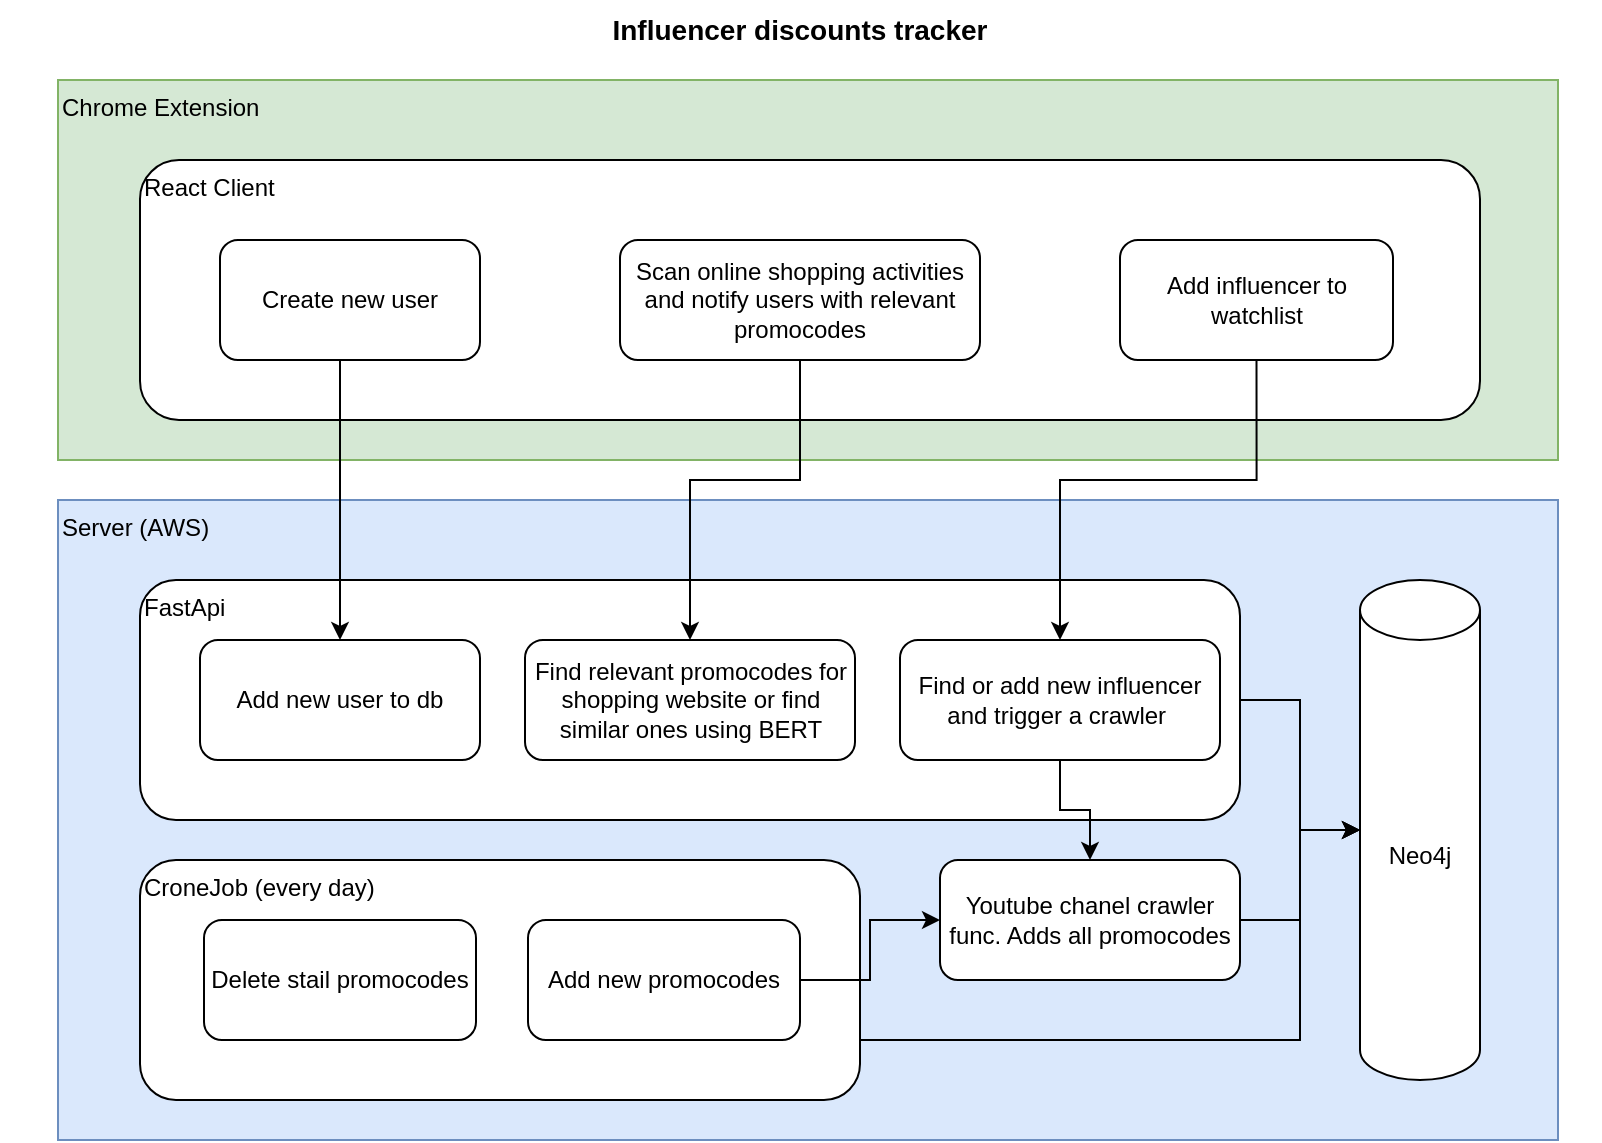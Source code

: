 <mxfile version="26.0.11">
  <diagram name="Page-1" id="o550KqrV1YTg8Symk-XY">
    <mxGraphModel dx="1833" dy="997" grid="1" gridSize="10" guides="1" tooltips="1" connect="1" arrows="1" fold="1" page="1" pageScale="1" pageWidth="827" pageHeight="1169" math="0" shadow="0">
      <root>
        <mxCell id="0" />
        <mxCell id="1" parent="0" />
        <mxCell id="4JPQqMe-biIsC0gaJgwF-1" value="Influencer discounts tracker" style="text;html=1;align=center;verticalAlign=middle;whiteSpace=wrap;rounded=0;fontSize=14;fontStyle=1" vertex="1" parent="1">
          <mxGeometry x="10" y="10" width="800" height="30" as="geometry" />
        </mxCell>
        <mxCell id="4JPQqMe-biIsC0gaJgwF-3" value="Chrome Extension" style="rounded=0;whiteSpace=wrap;html=1;align=left;verticalAlign=top;fillColor=#d5e8d4;strokeColor=#82b366;" vertex="1" parent="1">
          <mxGeometry x="39" y="50" width="750" height="190" as="geometry" />
        </mxCell>
        <mxCell id="4JPQqMe-biIsC0gaJgwF-4" value="Server (AWS)" style="rounded=0;whiteSpace=wrap;html=1;align=left;verticalAlign=top;fillColor=#dae8fc;strokeColor=#6c8ebf;" vertex="1" parent="1">
          <mxGeometry x="39" y="260" width="750" height="320" as="geometry" />
        </mxCell>
        <mxCell id="4JPQqMe-biIsC0gaJgwF-2" value="Neo4j" style="shape=cylinder3;whiteSpace=wrap;html=1;boundedLbl=1;backgroundOutline=1;size=15;" vertex="1" parent="1">
          <mxGeometry x="690" y="300" width="60" height="250" as="geometry" />
        </mxCell>
        <mxCell id="4JPQqMe-biIsC0gaJgwF-5" value="React Client" style="rounded=1;whiteSpace=wrap;html=1;verticalAlign=top;align=left;" vertex="1" parent="1">
          <mxGeometry x="80" y="90" width="670" height="130" as="geometry" />
        </mxCell>
        <mxCell id="4JPQqMe-biIsC0gaJgwF-12" value="" style="edgeStyle=orthogonalEdgeStyle;rounded=0;orthogonalLoop=1;jettySize=auto;html=1;" edge="1" parent="1" source="4JPQqMe-biIsC0gaJgwF-6" target="4JPQqMe-biIsC0gaJgwF-2">
          <mxGeometry relative="1" as="geometry" />
        </mxCell>
        <mxCell id="4JPQqMe-biIsC0gaJgwF-6" value="FastApi" style="rounded=1;whiteSpace=wrap;html=1;verticalAlign=top;align=left;" vertex="1" parent="1">
          <mxGeometry x="80" y="300" width="550" height="120" as="geometry" />
        </mxCell>
        <mxCell id="4JPQqMe-biIsC0gaJgwF-13" value="" style="edgeStyle=orthogonalEdgeStyle;rounded=0;orthogonalLoop=1;jettySize=auto;html=1;" edge="1" parent="1" source="4JPQqMe-biIsC0gaJgwF-10" target="4JPQqMe-biIsC0gaJgwF-2">
          <mxGeometry relative="1" as="geometry" />
        </mxCell>
        <mxCell id="4JPQqMe-biIsC0gaJgwF-10" value="Youtube chanel crawler func. Adds all promocodes" style="rounded=1;whiteSpace=wrap;html=1;verticalAlign=middle;align=center;" vertex="1" parent="1">
          <mxGeometry x="480" y="440" width="150" height="60" as="geometry" />
        </mxCell>
        <mxCell id="4JPQqMe-biIsC0gaJgwF-11" value="CroneJob (every day)" style="rounded=1;whiteSpace=wrap;html=1;verticalAlign=top;align=left;" vertex="1" parent="1">
          <mxGeometry x="80" y="440" width="360" height="120" as="geometry" />
        </mxCell>
        <mxCell id="4JPQqMe-biIsC0gaJgwF-14" style="edgeStyle=orthogonalEdgeStyle;rounded=0;orthogonalLoop=1;jettySize=auto;html=1;exitX=1;exitY=0.75;exitDx=0;exitDy=0;entryX=0;entryY=0.5;entryDx=0;entryDy=0;entryPerimeter=0;" edge="1" parent="1" source="4JPQqMe-biIsC0gaJgwF-11" target="4JPQqMe-biIsC0gaJgwF-2">
          <mxGeometry relative="1" as="geometry">
            <Array as="points">
              <mxPoint x="660" y="530" />
              <mxPoint x="660" y="425" />
            </Array>
          </mxGeometry>
        </mxCell>
        <mxCell id="4JPQqMe-biIsC0gaJgwF-26" style="edgeStyle=orthogonalEdgeStyle;rounded=0;orthogonalLoop=1;jettySize=auto;html=1;exitX=0.5;exitY=1;exitDx=0;exitDy=0;entryX=0.5;entryY=0;entryDx=0;entryDy=0;" edge="1" parent="1" source="4JPQqMe-biIsC0gaJgwF-16" target="4JPQqMe-biIsC0gaJgwF-20">
          <mxGeometry relative="1" as="geometry">
            <Array as="points">
              <mxPoint x="180" y="190" />
            </Array>
          </mxGeometry>
        </mxCell>
        <mxCell id="4JPQqMe-biIsC0gaJgwF-16" value="Create new user" style="rounded=1;whiteSpace=wrap;html=1;verticalAlign=middle;align=center;" vertex="1" parent="1">
          <mxGeometry x="120" y="130" width="130" height="60" as="geometry" />
        </mxCell>
        <mxCell id="4JPQqMe-biIsC0gaJgwF-23" value="" style="edgeStyle=orthogonalEdgeStyle;rounded=0;orthogonalLoop=1;jettySize=auto;html=1;entryX=0.5;entryY=0;entryDx=0;entryDy=0;exitX=0.5;exitY=1;exitDx=0;exitDy=0;" edge="1" parent="1" source="4JPQqMe-biIsC0gaJgwF-17" target="4JPQqMe-biIsC0gaJgwF-21">
          <mxGeometry relative="1" as="geometry">
            <mxPoint x="550" y="320" as="targetPoint" />
            <Array as="points">
              <mxPoint x="638" y="250" />
              <mxPoint x="540" y="250" />
            </Array>
          </mxGeometry>
        </mxCell>
        <mxCell id="4JPQqMe-biIsC0gaJgwF-17" value="Add influencer to watchlist" style="rounded=1;whiteSpace=wrap;html=1;verticalAlign=middle;align=center;" vertex="1" parent="1">
          <mxGeometry x="570" y="130" width="136.5" height="60" as="geometry" />
        </mxCell>
        <mxCell id="4JPQqMe-biIsC0gaJgwF-28" style="edgeStyle=orthogonalEdgeStyle;rounded=0;orthogonalLoop=1;jettySize=auto;html=1;entryX=0.5;entryY=0;entryDx=0;entryDy=0;" edge="1" parent="1" source="4JPQqMe-biIsC0gaJgwF-18" target="4JPQqMe-biIsC0gaJgwF-27">
          <mxGeometry relative="1" as="geometry">
            <Array as="points">
              <mxPoint x="410" y="250" />
              <mxPoint x="355" y="250" />
            </Array>
          </mxGeometry>
        </mxCell>
        <mxCell id="4JPQqMe-biIsC0gaJgwF-18" value="Scan online shopping activities and notify users with relevant promocodes" style="rounded=1;whiteSpace=wrap;html=1;verticalAlign=middle;align=center;" vertex="1" parent="1">
          <mxGeometry x="320" y="130" width="180" height="60" as="geometry" />
        </mxCell>
        <mxCell id="4JPQqMe-biIsC0gaJgwF-20" value="Add new user to db" style="rounded=1;whiteSpace=wrap;html=1;verticalAlign=middle;align=center;" vertex="1" parent="1">
          <mxGeometry x="110" y="330" width="140" height="60" as="geometry" />
        </mxCell>
        <mxCell id="4JPQqMe-biIsC0gaJgwF-22" value="" style="edgeStyle=orthogonalEdgeStyle;rounded=0;orthogonalLoop=1;jettySize=auto;html=1;" edge="1" parent="1" source="4JPQqMe-biIsC0gaJgwF-21" target="4JPQqMe-biIsC0gaJgwF-10">
          <mxGeometry relative="1" as="geometry" />
        </mxCell>
        <mxCell id="4JPQqMe-biIsC0gaJgwF-21" value="Find or add new influencer and trigger a crawler&amp;nbsp;" style="rounded=1;whiteSpace=wrap;html=1;verticalAlign=middle;align=center;" vertex="1" parent="1">
          <mxGeometry x="460" y="330" width="160" height="60" as="geometry" />
        </mxCell>
        <mxCell id="4JPQqMe-biIsC0gaJgwF-27" value="Find relevant promocodes for shopping website or find similar ones using BERT" style="rounded=1;whiteSpace=wrap;html=1;verticalAlign=middle;align=center;" vertex="1" parent="1">
          <mxGeometry x="272.5" y="330" width="165" height="60" as="geometry" />
        </mxCell>
        <mxCell id="4JPQqMe-biIsC0gaJgwF-30" style="edgeStyle=orthogonalEdgeStyle;rounded=0;orthogonalLoop=1;jettySize=auto;html=1;entryX=0;entryY=0.5;entryDx=0;entryDy=0;" edge="1" parent="1" source="4JPQqMe-biIsC0gaJgwF-29" target="4JPQqMe-biIsC0gaJgwF-10">
          <mxGeometry relative="1" as="geometry" />
        </mxCell>
        <mxCell id="4JPQqMe-biIsC0gaJgwF-29" value="Add new promocodes" style="rounded=1;whiteSpace=wrap;html=1;verticalAlign=middle;align=center;" vertex="1" parent="1">
          <mxGeometry x="274" y="470" width="136" height="60" as="geometry" />
        </mxCell>
        <mxCell id="4JPQqMe-biIsC0gaJgwF-31" value="Delete stail promocodes" style="rounded=1;whiteSpace=wrap;html=1;verticalAlign=middle;align=center;" vertex="1" parent="1">
          <mxGeometry x="112" y="470" width="136" height="60" as="geometry" />
        </mxCell>
      </root>
    </mxGraphModel>
  </diagram>
</mxfile>
